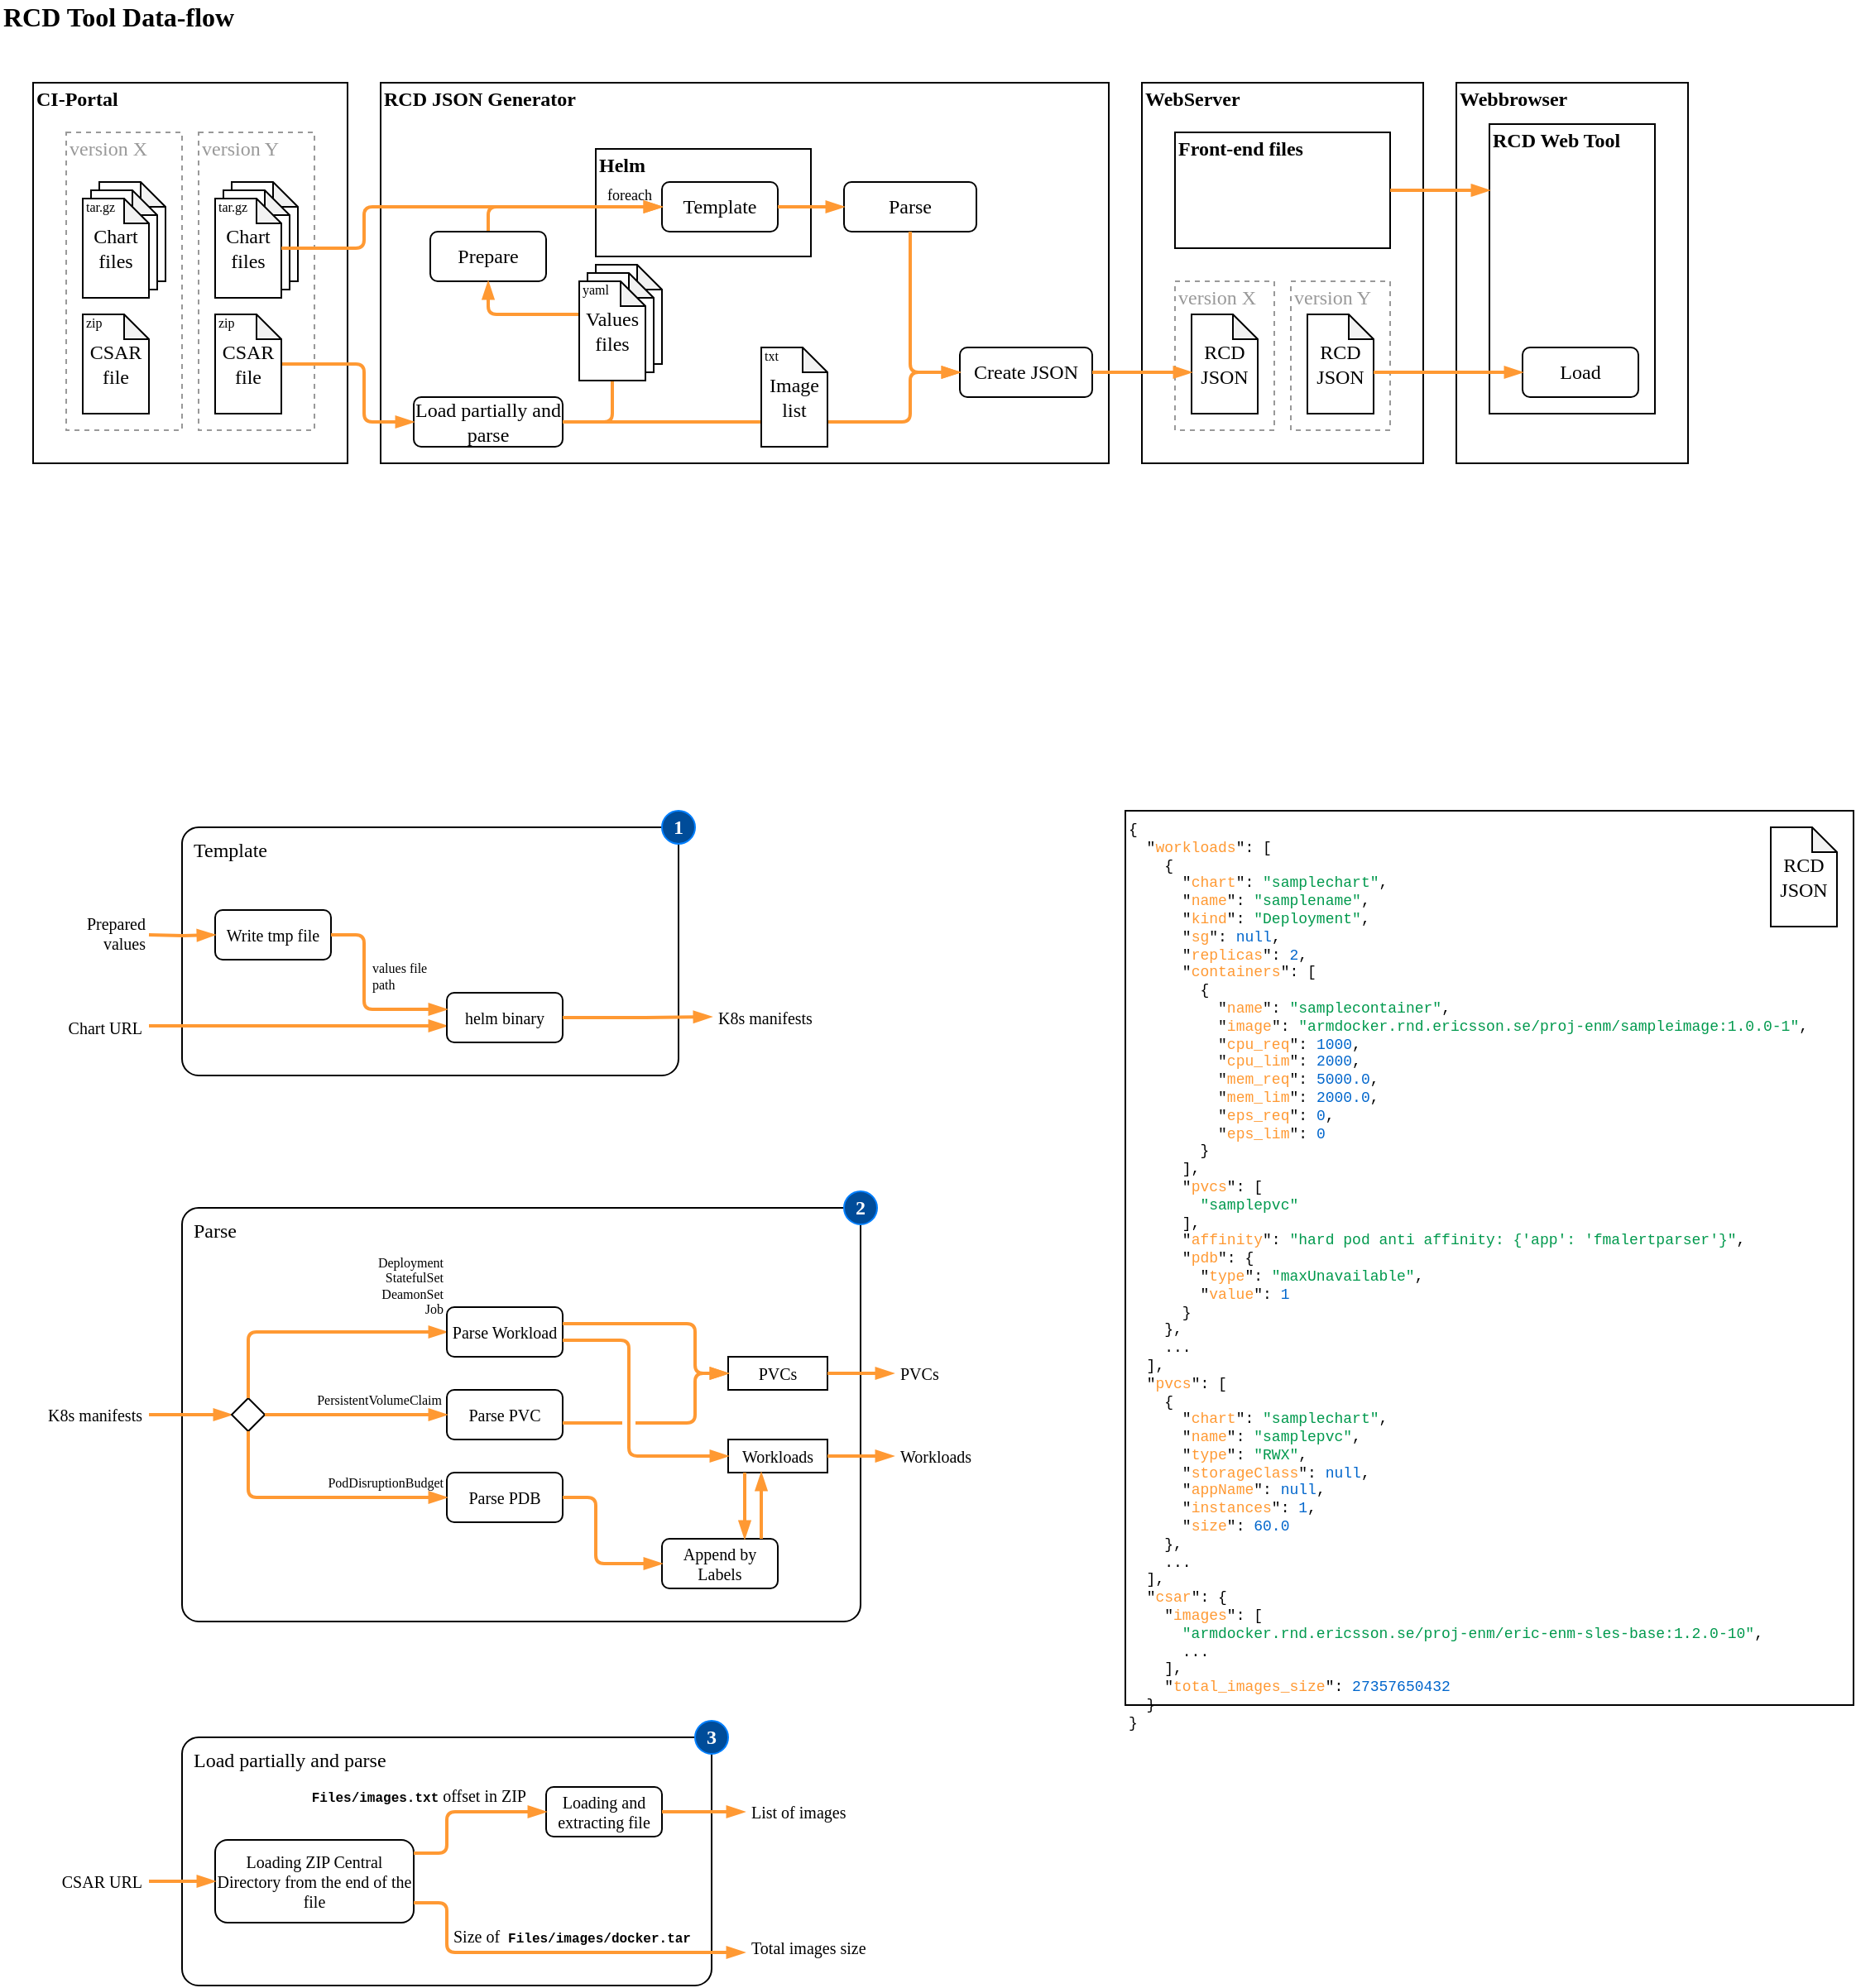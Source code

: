 <mxfile version="14.6.13" type="device"><diagram id="3mqhaIWwHMmmJfPnf0OM" name="Page-1"><mxGraphModel dx="1742" dy="632" grid="1" gridSize="10" guides="1" tooltips="1" connect="0" arrows="0" fold="1" page="0" pageScale="1" pageWidth="1100" pageHeight="850" math="0" shadow="0"><root><mxCell id="0"/><mxCell id="1" parent="0"/><mxCell id="v7Z4iOZQfUs-DVfnr4q3-2" value="RCD JSON Generator" style="rounded=0;whiteSpace=wrap;html=1;fontFamily=Ericsson Hilda;fillColor=none;align=left;verticalAlign=top;spacingLeft=2;spacing=0;spacingTop=-2;fontStyle=1" parent="1" vertex="1"><mxGeometry x="230" y="80" width="440" height="230" as="geometry"/></mxCell><mxCell id="v7Z4iOZQfUs-DVfnr4q3-1" value="CI-Portal" style="rounded=0;whiteSpace=wrap;html=1;align=left;verticalAlign=top;spacingLeft=2;fontStyle=1;fontFamily=Ericsson Hilda;fillColor=none;spacingTop=-2;spacing=0;" parent="1" vertex="1"><mxGeometry x="20" y="80" width="190" height="230" as="geometry"/></mxCell><mxCell id="v7Z4iOZQfUs-DVfnr4q3-28" value="version Y" style="rounded=0;whiteSpace=wrap;html=1;fontFamily=Ericsson Hilda;fillColor=none;align=left;verticalAlign=top;spacing=0;spacingTop=-2;spacingLeft=2;dashed=1;strokeColor=#999999;fontColor=#999999;" parent="1" vertex="1"><mxGeometry x="120" y="110" width="70" height="180" as="geometry"/></mxCell><mxCell id="v7Z4iOZQfUs-DVfnr4q3-49" value="Webbrowser" style="rounded=0;whiteSpace=wrap;html=1;fontFamily=Ericsson Hilda;fontStyle=1;align=left;verticalAlign=top;spacing=0;spacingTop=-2;spacingLeft=2;fillColor=none;" parent="1" vertex="1"><mxGeometry x="880" y="80" width="140" height="230" as="geometry"/></mxCell><mxCell id="v7Z4iOZQfUs-DVfnr4q3-42" value="WebServer" style="rounded=0;whiteSpace=wrap;html=1;fontFamily=Ericsson Hilda;fontStyle=1;align=left;verticalAlign=top;spacing=0;spacingTop=-2;spacingLeft=2;fillColor=none;" parent="1" vertex="1"><mxGeometry x="690" y="80" width="170" height="230" as="geometry"/></mxCell><mxCell id="v7Z4iOZQfUs-DVfnr4q3-43" value="version X" style="rounded=0;whiteSpace=wrap;html=1;fontFamily=Ericsson Hilda;fillColor=none;align=left;verticalAlign=top;spacing=0;spacingTop=-2;spacingLeft=2;dashed=1;strokeColor=#999999;fontColor=#999999;" parent="1" vertex="1"><mxGeometry x="710" y="200" width="60" height="90" as="geometry"/></mxCell><mxCell id="v7Z4iOZQfUs-DVfnr4q3-18" value="" style="group" parent="1" vertex="1" connectable="0"><mxGeometry x="130" y="140" width="50" height="70" as="geometry"/></mxCell><mxCell id="v7Z4iOZQfUs-DVfnr4q3-19" value="" style="shape=note;whiteSpace=wrap;html=1;backgroundOutline=1;darkOpacity=0.05;size=15;fontFamily=Ericsson Hilda;" parent="v7Z4iOZQfUs-DVfnr4q3-18" vertex="1"><mxGeometry x="10" width="40" height="60" as="geometry"/></mxCell><mxCell id="v7Z4iOZQfUs-DVfnr4q3-20" value="" style="shape=note;whiteSpace=wrap;html=1;backgroundOutline=1;darkOpacity=0.05;size=15;fontFamily=Ericsson Hilda;" parent="v7Z4iOZQfUs-DVfnr4q3-18" vertex="1"><mxGeometry x="5" y="5" width="40" height="60" as="geometry"/></mxCell><mxCell id="v7Z4iOZQfUs-DVfnr4q3-21" value="Chart&lt;br&gt;files" style="shape=note;whiteSpace=wrap;html=1;backgroundOutline=1;darkOpacity=0.05;size=15;fontFamily=Ericsson Hilda;" parent="v7Z4iOZQfUs-DVfnr4q3-18" vertex="1"><mxGeometry y="10" width="40" height="60" as="geometry"/></mxCell><mxCell id="VzhowYKmv6F637Zb0KF2-3" value="tar.gz" style="text;html=1;strokeColor=none;fillColor=none;align=left;verticalAlign=middle;whiteSpace=wrap;rounded=0;fontFamily=Ericsson Hilda;fontSize=8;spacing=2;spacingLeft=0;" parent="v7Z4iOZQfUs-DVfnr4q3-18" vertex="1"><mxGeometry y="10" width="20" height="10" as="geometry"/></mxCell><mxCell id="v7Z4iOZQfUs-DVfnr4q3-3" value="RCD Web Tool" style="rounded=0;whiteSpace=wrap;html=1;fontFamily=Ericsson Hilda;fontStyle=1;align=left;verticalAlign=top;spacing=0;spacingTop=-2;spacingLeft=2;fillColor=none;" parent="1" vertex="1"><mxGeometry x="900" y="105" width="100" height="175" as="geometry"/></mxCell><mxCell id="v7Z4iOZQfUs-DVfnr4q3-7" value="Helm" style="rounded=0;whiteSpace=wrap;html=1;fontFamily=Ericsson Hilda;align=left;verticalAlign=top;spacingLeft=2;spacing=0;spacingTop=-2;fontStyle=1;fillColor=none;" parent="1" vertex="1"><mxGeometry x="360" y="120" width="130" height="65" as="geometry"/></mxCell><mxCell id="v7Z4iOZQfUs-DVfnr4q3-12" value="Load partially and parse" style="rounded=1;whiteSpace=wrap;html=1;fontFamily=Ericsson Hilda;align=center;" parent="1" vertex="1"><mxGeometry x="250" y="270" width="90" height="30" as="geometry"/></mxCell><mxCell id="v7Z4iOZQfUs-DVfnr4q3-13" value="Template" style="rounded=1;whiteSpace=wrap;html=1;fontFamily=Ericsson Hilda;align=center;perimeterSpacing=0;" parent="1" vertex="1"><mxGeometry x="400" y="140" width="70" height="30" as="geometry"/></mxCell><mxCell id="v7Z4iOZQfUs-DVfnr4q3-14" value="RCD&lt;br&gt;JSON" style="shape=note;whiteSpace=wrap;html=1;backgroundOutline=1;darkOpacity=0.05;size=15;fontFamily=Ericsson Hilda;" parent="1" vertex="1"><mxGeometry x="720" y="220" width="40" height="60" as="geometry"/></mxCell><mxCell id="v7Z4iOZQfUs-DVfnr4q3-29" value="" style="endArrow=blockThin;html=1;fontFamily=Ericsson Hilda;fontColor=#999999;edgeStyle=orthogonalEdgeStyle;arcSize=10;strokeColor=#FF9933;strokeWidth=2;endFill=1;" parent="1" source="v7Z4iOZQfUs-DVfnr4q3-21" target="v7Z4iOZQfUs-DVfnr4q3-13" edge="1"><mxGeometry width="50" height="50" relative="1" as="geometry"><mxPoint x="190" y="180" as="sourcePoint"/><mxPoint x="520" y="190" as="targetPoint"/><Array as="points"><mxPoint x="220" y="180"/><mxPoint x="220" y="155"/></Array></mxGeometry></mxCell><mxCell id="VzhowYKmv6F637Zb0KF2-13" value="foreach" style="edgeLabel;html=1;align=center;verticalAlign=bottom;resizable=0;points=[];fontSize=9;fontFamily=Ericsson Hilda;labelBackgroundColor=none;" parent="v7Z4iOZQfUs-DVfnr4q3-29" vertex="1" connectable="0"><mxGeometry x="0.937" relative="1" as="geometry"><mxPoint x="-12" as="offset"/></mxGeometry></mxCell><mxCell id="v7Z4iOZQfUs-DVfnr4q3-30" value="" style="endArrow=blockThin;html=1;fontFamily=Ericsson Hilda;fontColor=#999999;edgeStyle=orthogonalEdgeStyle;arcSize=10;strokeColor=#FF9933;strokeWidth=2;endFill=1;startArrow=none;" parent="1" source="v7Z4iOZQfUs-DVfnr4q3-32" target="v7Z4iOZQfUs-DVfnr4q3-13" edge="1"><mxGeometry width="50" height="50" relative="1" as="geometry"><mxPoint x="200" y="190" as="sourcePoint"/><mxPoint x="310" y="205" as="targetPoint"/><Array as="points"><mxPoint x="295" y="155"/></Array></mxGeometry></mxCell><mxCell id="v7Z4iOZQfUs-DVfnr4q3-31" value="" style="endArrow=blockThin;html=1;fontFamily=Ericsson Hilda;fontColor=#999999;edgeStyle=orthogonalEdgeStyle;arcSize=10;strokeColor=#FF9933;strokeWidth=2;endFill=1;" parent="1" source="v7Z4iOZQfUs-DVfnr4q3-17" target="v7Z4iOZQfUs-DVfnr4q3-12" edge="1"><mxGeometry width="50" height="50" relative="1" as="geometry"><mxPoint x="200.7" y="263.64" as="sourcePoint"/><mxPoint x="310" y="205" as="targetPoint"/><Array as="points"><mxPoint x="220" y="250"/><mxPoint x="220" y="285"/></Array></mxGeometry></mxCell><mxCell id="v7Z4iOZQfUs-DVfnr4q3-32" value="Prepare" style="rounded=1;whiteSpace=wrap;html=1;fontFamily=Ericsson Hilda;align=center;" parent="1" vertex="1"><mxGeometry x="260" y="170" width="70" height="30" as="geometry"/></mxCell><mxCell id="v7Z4iOZQfUs-DVfnr4q3-33" value="" style="endArrow=blockThin;html=1;fontFamily=Ericsson Hilda;fontColor=#999999;edgeStyle=orthogonalEdgeStyle;arcSize=10;strokeColor=#FF9933;strokeWidth=2;endFill=1;" parent="1" source="v7Z4iOZQfUs-DVfnr4q3-12" target="v7Z4iOZQfUs-DVfnr4q3-32" edge="1"><mxGeometry width="50" height="50" relative="1" as="geometry"><mxPoint x="170" y="260.0" as="sourcePoint"/><mxPoint x="410" y="195.0" as="targetPoint"/><Array as="points"><mxPoint x="370" y="285"/><mxPoint x="370" y="220"/><mxPoint x="295" y="220"/></Array></mxGeometry></mxCell><mxCell id="v7Z4iOZQfUs-DVfnr4q3-35" value="Parse" style="rounded=1;whiteSpace=wrap;html=1;fontFamily=Ericsson Hilda;align=center;" parent="1" vertex="1"><mxGeometry x="510" y="140" width="80" height="30" as="geometry"/></mxCell><mxCell id="v7Z4iOZQfUs-DVfnr4q3-36" value="" style="endArrow=blockThin;html=1;fontFamily=Ericsson Hilda;fontColor=#999999;edgeStyle=orthogonalEdgeStyle;arcSize=10;strokeColor=#FF9933;strokeWidth=2;endFill=1;" parent="1" source="v7Z4iOZQfUs-DVfnr4q3-13" target="v7Z4iOZQfUs-DVfnr4q3-35" edge="1"><mxGeometry width="50" height="50" relative="1" as="geometry"><mxPoint x="180" y="350" as="sourcePoint"/><mxPoint x="280" y="350" as="targetPoint"/></mxGeometry></mxCell><mxCell id="v7Z4iOZQfUs-DVfnr4q3-37" value="Create JSON" style="rounded=1;whiteSpace=wrap;html=1;fontFamily=Ericsson Hilda;align=center;" parent="1" vertex="1"><mxGeometry x="580" y="240" width="80" height="30" as="geometry"/></mxCell><mxCell id="v7Z4iOZQfUs-DVfnr4q3-38" value="" style="endArrow=blockThin;html=1;fontFamily=Ericsson Hilda;fontColor=#999999;edgeStyle=orthogonalEdgeStyle;arcSize=10;strokeColor=#FF9933;strokeWidth=2;endFill=1;" parent="1" source="v7Z4iOZQfUs-DVfnr4q3-35" target="v7Z4iOZQfUs-DVfnr4q3-37" edge="1"><mxGeometry width="50" height="50" relative="1" as="geometry"><mxPoint x="490" y="225" as="sourcePoint"/><mxPoint x="530" y="225" as="targetPoint"/><Array as="points"><mxPoint x="550" y="255"/></Array></mxGeometry></mxCell><mxCell id="v7Z4iOZQfUs-DVfnr4q3-39" value="" style="endArrow=blockThin;html=1;fontFamily=Ericsson Hilda;fontColor=#999999;edgeStyle=orthogonalEdgeStyle;arcSize=10;strokeColor=#FF9933;strokeWidth=2;endFill=1;startArrow=none;" parent="1" source="v7Z4iOZQfUs-DVfnr4q3-12" target="v7Z4iOZQfUs-DVfnr4q3-37" edge="1"><mxGeometry width="50" height="50" relative="1" as="geometry"><mxPoint x="560" y="340" as="sourcePoint"/><mxPoint x="675" y="250" as="targetPoint"/><Array as="points"><mxPoint x="550" y="285"/><mxPoint x="550" y="255"/></Array></mxGeometry></mxCell><mxCell id="v7Z4iOZQfUs-DVfnr4q3-40" value="" style="endArrow=blockThin;html=1;fontFamily=Ericsson Hilda;fontColor=#999999;edgeStyle=orthogonalEdgeStyle;arcSize=10;strokeColor=#FF9933;strokeWidth=2;endFill=1;" parent="1" source="v7Z4iOZQfUs-DVfnr4q3-37" target="v7Z4iOZQfUs-DVfnr4q3-14" edge="1"><mxGeometry width="50" height="50" relative="1" as="geometry"><mxPoint x="590" y="225" as="sourcePoint"/><mxPoint x="630" y="265" as="targetPoint"/><Array as="points"><mxPoint x="720" y="255"/><mxPoint x="720" y="255"/></Array></mxGeometry></mxCell><mxCell id="v7Z4iOZQfUs-DVfnr4q3-41" value="Load" style="rounded=1;whiteSpace=wrap;html=1;fontFamily=Ericsson Hilda;align=center;" parent="1" vertex="1"><mxGeometry x="920" y="240" width="70" height="30" as="geometry"/></mxCell><mxCell id="v7Z4iOZQfUs-DVfnr4q3-44" value="version Y" style="rounded=0;whiteSpace=wrap;html=1;fontFamily=Ericsson Hilda;fillColor=none;align=left;verticalAlign=top;spacing=0;spacingTop=-2;spacingLeft=2;dashed=1;strokeColor=#999999;fontColor=#999999;" parent="1" vertex="1"><mxGeometry x="780" y="200" width="60" height="90" as="geometry"/></mxCell><mxCell id="v7Z4iOZQfUs-DVfnr4q3-45" value="RCD&lt;br&gt;JSON" style="shape=note;whiteSpace=wrap;html=1;backgroundOutline=1;darkOpacity=0.05;size=15;fontFamily=Ericsson Hilda;" parent="1" vertex="1"><mxGeometry x="790" y="220" width="40" height="60" as="geometry"/></mxCell><mxCell id="v7Z4iOZQfUs-DVfnr4q3-47" value="Front-end files" style="rounded=0;whiteSpace=wrap;html=1;fontFamily=Ericsson Hilda;fontStyle=1;align=left;verticalAlign=top;spacing=0;spacingTop=-2;spacingLeft=2;fillColor=none;" parent="1" vertex="1"><mxGeometry x="710" y="110" width="130" height="70" as="geometry"/></mxCell><mxCell id="v7Z4iOZQfUs-DVfnr4q3-48" value="" style="shape=image;verticalLabelPosition=bottom;labelBackgroundColor=#ffffff;verticalAlign=top;aspect=fixed;imageAspect=0;image=https://www.pikpng.com/pngl/b/597-5977109_html5-css3-javascript-logos-html-css-icon-png.png;" parent="1" vertex="1"><mxGeometry x="726.86" y="133" width="96.29" height="35" as="geometry"/></mxCell><mxCell id="v7Z4iOZQfUs-DVfnr4q3-51" value="" style="endArrow=blockThin;html=1;fontFamily=Ericsson Hilda;fontColor=#999999;edgeStyle=orthogonalEdgeStyle;arcSize=10;strokeColor=#FF9933;strokeWidth=2;endFill=1;" parent="1" source="v7Z4iOZQfUs-DVfnr4q3-47" target="v7Z4iOZQfUs-DVfnr4q3-3" edge="1"><mxGeometry width="50" height="50" relative="1" as="geometry"><mxPoint x="700" y="264.966" as="sourcePoint"/><mxPoint x="900" y="145" as="targetPoint"/><Array as="points"><mxPoint x="960" y="145"/><mxPoint x="960" y="145"/></Array></mxGeometry></mxCell><mxCell id="v7Z4iOZQfUs-DVfnr4q3-53" value="" style="endArrow=blockThin;html=1;fontFamily=Ericsson Hilda;fontColor=#999999;edgeStyle=orthogonalEdgeStyle;arcSize=10;strokeColor=#FF9933;strokeWidth=2;endFill=1;" parent="1" source="v7Z4iOZQfUs-DVfnr4q3-45" target="v7Z4iOZQfUs-DVfnr4q3-41" edge="1"><mxGeometry width="50" height="50" relative="1" as="geometry"><mxPoint x="1060" y="155" as="sourcePoint"/><mxPoint x="1130" y="250" as="targetPoint"/><Array as="points"><mxPoint x="880" y="255"/><mxPoint x="880" y="255"/></Array></mxGeometry></mxCell><mxCell id="v7Z4iOZQfUs-DVfnr4q3-58" value="RCD Tool Data-flow" style="text;html=1;strokeColor=none;fillColor=none;align=left;verticalAlign=middle;whiteSpace=wrap;rounded=0;dashed=1;fontFamily=Ericsson Hilda;fontStyle=1;fontSize=16;" parent="1" vertex="1"><mxGeometry y="30" width="150" height="20" as="geometry"/></mxCell><mxCell id="VzhowYKmv6F637Zb0KF2-12" value="Template" style="rounded=1;whiteSpace=wrap;html=1;fontFamily=Ericsson Hilda;fillColor=none;align=left;verticalAlign=top;absoluteArcSize=1;spacingLeft=5;" parent="1" vertex="1"><mxGeometry x="110" y="530" width="300" height="150" as="geometry"/></mxCell><mxCell id="VzhowYKmv6F637Zb0KF2-11" value="1" style="ellipse;whiteSpace=wrap;html=1;aspect=fixed;fontFamily=Ericsson Hilda;fontSize=12;align=center;fontStyle=1;fontColor=#FFFFFF;fillColor=#004C99;strokeColor=#007FFF;" parent="1" vertex="1"><mxGeometry x="400" y="520" width="20" height="20" as="geometry"/></mxCell><mxCell id="VzhowYKmv6F637Zb0KF2-15" value="Write tmp file" style="rounded=1;whiteSpace=wrap;html=1;fontFamily=Ericsson Hilda;align=center;perimeterSpacing=0;fontSize=10;" parent="1" vertex="1"><mxGeometry x="130" y="580" width="70" height="30" as="geometry"/></mxCell><mxCell id="VzhowYKmv6F637Zb0KF2-16" value="" style="endArrow=blockThin;html=1;fontFamily=Ericsson Hilda;fontColor=#999999;edgeStyle=orthogonalEdgeStyle;arcSize=10;strokeColor=#FF9933;strokeWidth=2;endFill=1;" parent="1" target="VzhowYKmv6F637Zb0KF2-15" edge="1"><mxGeometry width="50" height="50" relative="1" as="geometry"><mxPoint x="90" y="595" as="sourcePoint"/><mxPoint x="135.0" y="594.66" as="targetPoint"/><Array as="points"/></mxGeometry></mxCell><mxCell id="VzhowYKmv6F637Zb0KF2-17" value="" style="endArrow=blockThin;html=1;fontFamily=Ericsson Hilda;fontColor=#999999;edgeStyle=orthogonalEdgeStyle;arcSize=10;strokeColor=#FF9933;strokeWidth=2;endFill=1;" parent="1" target="VzhowYKmv6F637Zb0KF2-19" edge="1"><mxGeometry width="50" height="50" relative="1" as="geometry"><mxPoint x="90" y="650" as="sourcePoint"/><mxPoint x="180" y="690.0" as="targetPoint"/><Array as="points"><mxPoint x="180" y="650"/><mxPoint x="180" y="650"/></Array></mxGeometry></mxCell><mxCell id="VzhowYKmv6F637Zb0KF2-19" value="helm binary" style="rounded=1;whiteSpace=wrap;html=1;fontFamily=Ericsson Hilda;align=center;perimeterSpacing=0;fontSize=10;" parent="1" vertex="1"><mxGeometry x="270" y="630" width="70" height="30" as="geometry"/></mxCell><mxCell id="VzhowYKmv6F637Zb0KF2-20" value="" style="endArrow=blockThin;html=1;fontFamily=Ericsson Hilda;fontColor=#999999;edgeStyle=orthogonalEdgeStyle;arcSize=10;strokeColor=#FF9933;strokeWidth=2;endFill=1;" parent="1" source="VzhowYKmv6F637Zb0KF2-15" target="VzhowYKmv6F637Zb0KF2-19" edge="1"><mxGeometry width="50" height="50" relative="1" as="geometry"><mxPoint x="80" y="605" as="sourcePoint"/><mxPoint x="140" y="605" as="targetPoint"/><Array as="points"><mxPoint x="220" y="595"/><mxPoint x="220" y="640"/></Array></mxGeometry></mxCell><mxCell id="VzhowYKmv6F637Zb0KF2-22" value="values file&lt;br&gt;path" style="edgeLabel;html=1;align=left;verticalAlign=middle;resizable=0;points=[];fontSize=8;fontFamily=Ericsson Hilda;fontColor=#000000;labelBackgroundColor=none;spacingBottom=0;spacing=4;labelPosition=right;verticalLabelPosition=middle;" parent="VzhowYKmv6F637Zb0KF2-20" vertex="1" connectable="0"><mxGeometry x="0.868" y="-1" relative="1" as="geometry"><mxPoint x="-42" y="-21" as="offset"/></mxGeometry></mxCell><mxCell id="VzhowYKmv6F637Zb0KF2-24" value="" style="endArrow=blockThin;html=1;fontFamily=Ericsson Hilda;fontColor=#999999;edgeStyle=orthogonalEdgeStyle;arcSize=10;strokeColor=#FF9933;strokeWidth=2;endFill=1;" parent="1" source="VzhowYKmv6F637Zb0KF2-19" target="VzhowYKmv6F637Zb0KF2-59" edge="1"><mxGeometry width="50" height="50" relative="1" as="geometry"><mxPoint x="320" y="710" as="sourcePoint"/><mxPoint x="430" y="645" as="targetPoint"/><Array as="points"/></mxGeometry></mxCell><mxCell id="VzhowYKmv6F637Zb0KF2-27" value="Parse" style="rounded=1;whiteSpace=wrap;html=1;fontFamily=Ericsson Hilda;fillColor=none;align=left;absoluteArcSize=1;spacingLeft=5;verticalAlign=top;" parent="1" vertex="1"><mxGeometry x="110" y="760" width="410" height="250" as="geometry"/></mxCell><mxCell id="VzhowYKmv6F637Zb0KF2-28" value="2" style="ellipse;whiteSpace=wrap;html=1;aspect=fixed;fontFamily=Ericsson Hilda;fontSize=12;align=center;fontStyle=1;fontColor=#FFFFFF;fillColor=#004C99;strokeColor=#007FFF;" parent="1" vertex="1"><mxGeometry x="510" y="750" width="20" height="20" as="geometry"/></mxCell><mxCell id="VzhowYKmv6F637Zb0KF2-29" value="" style="endArrow=blockThin;html=1;fontFamily=Ericsson Hilda;fontColor=#999999;edgeStyle=orthogonalEdgeStyle;arcSize=10;strokeColor=#FF9933;strokeWidth=2;endFill=1;" parent="1" source="VzhowYKmv6F637Zb0KF2-60" target="VzhowYKmv6F637Zb0KF2-31" edge="1"><mxGeometry width="50" height="50" relative="1" as="geometry"><mxPoint x="50" y="885" as="sourcePoint"/><mxPoint x="150" y="889" as="targetPoint"/><Array as="points"/></mxGeometry></mxCell><mxCell id="VzhowYKmv6F637Zb0KF2-31" value="" style="rhombus;whiteSpace=wrap;html=1;labelBackgroundColor=none;fontFamily=Ericsson Hilda;fontSize=8;fontColor=#000000;align=left;" parent="1" vertex="1"><mxGeometry x="140" y="875" width="20" height="20" as="geometry"/></mxCell><mxCell id="VzhowYKmv6F637Zb0KF2-32" value="" style="endArrow=blockThin;html=1;fontFamily=Ericsson Hilda;fontColor=#999999;edgeStyle=orthogonalEdgeStyle;arcSize=10;strokeColor=#FF9933;strokeWidth=2;endFill=1;" parent="1" source="VzhowYKmv6F637Zb0KF2-31" target="VzhowYKmv6F637Zb0KF2-34" edge="1"><mxGeometry width="50" height="50" relative="1" as="geometry"><mxPoint x="170" y="870" as="sourcePoint"/><mxPoint x="170" y="800" as="targetPoint"/><Array as="points"><mxPoint x="150" y="835"/></Array></mxGeometry></mxCell><mxCell id="VzhowYKmv6F637Zb0KF2-39" value="Deployment&lt;br style=&quot;font-size: 8px;&quot;&gt;StatefulSet&lt;br style=&quot;font-size: 8px;&quot;&gt;DeamonSet&lt;br style=&quot;font-size: 8px;&quot;&gt;Job" style="edgeLabel;html=1;align=right;verticalAlign=bottom;resizable=0;points=[];fontSize=8;fontFamily=Ericsson Hilda;fontColor=#000000;labelBackgroundColor=none;labelPosition=left;verticalLabelPosition=top;spacing=4;" parent="VzhowYKmv6F637Zb0KF2-32" vertex="1" connectable="0"><mxGeometry x="-0.755" y="1" relative="1" as="geometry"><mxPoint x="121" y="-25" as="offset"/></mxGeometry></mxCell><mxCell id="VzhowYKmv6F637Zb0KF2-34" value="Parse Workload" style="rounded=1;whiteSpace=wrap;html=1;fontFamily=Ericsson Hilda;align=center;fontSize=10;" parent="1" vertex="1"><mxGeometry x="270" y="820" width="70" height="30" as="geometry"/></mxCell><mxCell id="VzhowYKmv6F637Zb0KF2-35" value="Parse PVC" style="rounded=1;whiteSpace=wrap;html=1;fontFamily=Ericsson Hilda;align=center;fontSize=10;" parent="1" vertex="1"><mxGeometry x="270" y="870" width="70" height="30" as="geometry"/></mxCell><mxCell id="VzhowYKmv6F637Zb0KF2-36" value="Parse PDB" style="rounded=1;whiteSpace=wrap;html=1;fontFamily=Ericsson Hilda;align=center;fontSize=10;" parent="1" vertex="1"><mxGeometry x="270" y="920" width="70" height="30" as="geometry"/></mxCell><mxCell id="VzhowYKmv6F637Zb0KF2-37" value="" style="endArrow=blockThin;html=1;fontFamily=Ericsson Hilda;fontColor=#999999;edgeStyle=orthogonalEdgeStyle;arcSize=10;strokeColor=#FF9933;strokeWidth=2;endFill=1;" parent="1" source="VzhowYKmv6F637Zb0KF2-31" target="VzhowYKmv6F637Zb0KF2-35" edge="1"><mxGeometry width="50" height="50" relative="1" as="geometry"><mxPoint x="160" y="890" as="sourcePoint"/><mxPoint x="200" y="845" as="targetPoint"/><Array as="points"><mxPoint x="220" y="885"/><mxPoint x="220" y="885"/></Array></mxGeometry></mxCell><mxCell id="VzhowYKmv6F637Zb0KF2-40" value="PersistentVolumeClaim" style="edgeLabel;html=1;align=right;verticalAlign=bottom;resizable=0;points=[];fontSize=8;fontFamily=Ericsson Hilda;fontColor=#000000;labelBackgroundColor=none;spacing=4;labelPosition=left;verticalLabelPosition=top;" parent="VzhowYKmv6F637Zb0KF2-37" vertex="1" connectable="0"><mxGeometry x="0.611" relative="1" as="geometry"><mxPoint x="21" as="offset"/></mxGeometry></mxCell><mxCell id="VzhowYKmv6F637Zb0KF2-38" value="" style="endArrow=blockThin;html=1;fontFamily=Ericsson Hilda;fontColor=#999999;edgeStyle=orthogonalEdgeStyle;arcSize=10;strokeColor=#FF9933;strokeWidth=2;endFill=1;" parent="1" source="VzhowYKmv6F637Zb0KF2-31" target="VzhowYKmv6F637Zb0KF2-36" edge="1"><mxGeometry width="50" height="50" relative="1" as="geometry"><mxPoint x="170" y="900" as="sourcePoint"/><mxPoint x="200" y="900" as="targetPoint"/><Array as="points"><mxPoint x="150" y="935"/></Array></mxGeometry></mxCell><mxCell id="VzhowYKmv6F637Zb0KF2-41" value="PodDisruptionBudget" style="edgeLabel;html=1;align=right;verticalAlign=bottom;resizable=0;points=[];fontSize=8;fontFamily=Ericsson Hilda;fontColor=#000000;labelBackgroundColor=none;spacing=4;labelPosition=left;verticalLabelPosition=top;" parent="VzhowYKmv6F637Zb0KF2-38" vertex="1" connectable="0"><mxGeometry x="0.855" y="1" relative="1" as="geometry"><mxPoint x="12" y="1" as="offset"/></mxGeometry></mxCell><mxCell id="VzhowYKmv6F637Zb0KF2-42" value="Workloads" style="rounded=0;whiteSpace=wrap;html=1;labelBackgroundColor=none;fontFamily=Ericsson Hilda;fontSize=10;fontColor=#000000;strokeColor=#000000;align=center;" parent="1" vertex="1"><mxGeometry x="440" y="900" width="60" height="20" as="geometry"/></mxCell><mxCell id="VzhowYKmv6F637Zb0KF2-43" value="PVCs" style="rounded=0;whiteSpace=wrap;html=1;labelBackgroundColor=none;fontFamily=Ericsson Hilda;fontSize=10;fontColor=#000000;strokeColor=#000000;align=center;" parent="1" vertex="1"><mxGeometry x="440" y="850" width="60" height="20" as="geometry"/></mxCell><mxCell id="VzhowYKmv6F637Zb0KF2-44" value="" style="endArrow=blockThin;html=1;fontFamily=Ericsson Hilda;fontColor=#999999;edgeStyle=orthogonalEdgeStyle;arcSize=10;strokeColor=#FF9933;strokeWidth=2;endFill=1;" parent="1" source="VzhowYKmv6F637Zb0KF2-34" target="VzhowYKmv6F637Zb0KF2-42" edge="1"><mxGeometry width="50" height="50" relative="1" as="geometry"><mxPoint x="160" y="890" as="sourcePoint"/><mxPoint x="280" y="845" as="targetPoint"/><Array as="points"><mxPoint x="380" y="840"/></Array></mxGeometry></mxCell><mxCell id="VzhowYKmv6F637Zb0KF2-46" value="" style="endArrow=blockThin;html=1;fontFamily=Ericsson Hilda;fontColor=#999999;edgeStyle=orthogonalEdgeStyle;arcSize=10;strokeColor=#FF9933;strokeWidth=2;endFill=1;" parent="1" source="VzhowYKmv6F637Zb0KF2-34" target="VzhowYKmv6F637Zb0KF2-43" edge="1"><mxGeometry width="50" height="50" relative="1" as="geometry"><mxPoint x="350" y="845" as="sourcePoint"/><mxPoint x="395" y="1010" as="targetPoint"/><Array as="points"><mxPoint x="420" y="830"/><mxPoint x="420" y="860"/></Array></mxGeometry></mxCell><mxCell id="VzhowYKmv6F637Zb0KF2-47" value="" style="endArrow=blockThin;html=1;fontFamily=Ericsson Hilda;fontColor=#999999;edgeStyle=orthogonalEdgeStyle;arcSize=10;strokeColor=#FF9933;strokeWidth=2;endFill=1;jumpStyle=gap;" parent="1" source="VzhowYKmv6F637Zb0KF2-35" target="VzhowYKmv6F637Zb0KF2-43" edge="1"><mxGeometry width="50" height="50" relative="1" as="geometry"><mxPoint x="350" y="850" as="sourcePoint"/><mxPoint x="390" y="1010" as="targetPoint"/><Array as="points"><mxPoint x="420" y="890"/><mxPoint x="420" y="860"/></Array></mxGeometry></mxCell><mxCell id="VzhowYKmv6F637Zb0KF2-49" value="Append by Labels" style="rounded=1;whiteSpace=wrap;html=1;fontFamily=Ericsson Hilda;align=center;fontSize=10;" parent="1" vertex="1"><mxGeometry x="400" y="960" width="70" height="30" as="geometry"/></mxCell><mxCell id="VzhowYKmv6F637Zb0KF2-50" value="" style="endArrow=blockThin;html=1;fontFamily=Ericsson Hilda;fontColor=#999999;edgeStyle=orthogonalEdgeStyle;arcSize=10;strokeColor=#FF9933;strokeWidth=2;endFill=1;" parent="1" source="VzhowYKmv6F637Zb0KF2-36" target="VzhowYKmv6F637Zb0KF2-49" edge="1"><mxGeometry width="50" height="50" relative="1" as="geometry"><mxPoint x="350" y="850" as="sourcePoint"/><mxPoint x="390" y="980" as="targetPoint"/><Array as="points"><mxPoint x="360" y="935"/><mxPoint x="360" y="975"/></Array></mxGeometry></mxCell><mxCell id="VzhowYKmv6F637Zb0KF2-51" value="" style="endArrow=blockThin;html=1;fontFamily=Ericsson Hilda;fontColor=#999999;edgeStyle=orthogonalEdgeStyle;arcSize=10;strokeColor=#FF9933;strokeWidth=2;endFill=1;" parent="1" source="VzhowYKmv6F637Zb0KF2-42" target="VzhowYKmv6F637Zb0KF2-49" edge="1"><mxGeometry width="50" height="50" relative="1" as="geometry"><mxPoint x="315" y="970" as="sourcePoint"/><mxPoint x="315" y="1030" as="targetPoint"/><Array as="points"><mxPoint x="450" y="950"/><mxPoint x="450" y="950"/></Array></mxGeometry></mxCell><mxCell id="VzhowYKmv6F637Zb0KF2-52" value="" style="endArrow=blockThin;html=1;fontFamily=Ericsson Hilda;fontColor=#999999;edgeStyle=orthogonalEdgeStyle;arcSize=10;strokeColor=#FF9933;strokeWidth=2;endFill=1;" parent="1" source="VzhowYKmv6F637Zb0KF2-49" target="VzhowYKmv6F637Zb0KF2-42" edge="1"><mxGeometry width="50" height="50" relative="1" as="geometry"><mxPoint x="360" y="990" as="sourcePoint"/><mxPoint x="340" y="1030" as="targetPoint"/><Array as="points"><mxPoint x="460" y="950"/><mxPoint x="460" y="950"/></Array></mxGeometry></mxCell><mxCell id="VzhowYKmv6F637Zb0KF2-53" value="" style="endArrow=blockThin;html=1;fontFamily=Ericsson Hilda;fontColor=#999999;edgeStyle=orthogonalEdgeStyle;arcSize=10;strokeColor=#FF9933;strokeWidth=2;endFill=1;" parent="1" source="VzhowYKmv6F637Zb0KF2-42" target="VzhowYKmv6F637Zb0KF2-62" edge="1"><mxGeometry width="50" height="50" relative="1" as="geometry"><mxPoint x="470" y="970" as="sourcePoint"/><mxPoint x="540" y="910" as="targetPoint"/><Array as="points"/></mxGeometry></mxCell><mxCell id="VzhowYKmv6F637Zb0KF2-54" value="" style="endArrow=blockThin;html=1;fontFamily=Ericsson Hilda;fontColor=#999999;edgeStyle=orthogonalEdgeStyle;arcSize=10;strokeColor=#FF9933;strokeWidth=2;endFill=1;" parent="1" source="VzhowYKmv6F637Zb0KF2-43" target="VzhowYKmv6F637Zb0KF2-61" edge="1"><mxGeometry width="50" height="50" relative="1" as="geometry"><mxPoint x="510" y="920" as="sourcePoint"/><mxPoint x="540" y="860" as="targetPoint"/><Array as="points"/></mxGeometry></mxCell><mxCell id="VzhowYKmv6F637Zb0KF2-56" value="Load partially and parse" style="rounded=1;whiteSpace=wrap;html=1;fontFamily=Ericsson Hilda;fillColor=none;align=left;absoluteArcSize=1;verticalAlign=top;spacingLeft=5;" parent="1" vertex="1"><mxGeometry x="110" y="1080" width="320" height="150" as="geometry"/></mxCell><mxCell id="VzhowYKmv6F637Zb0KF2-57" value="Prepared values" style="text;html=1;strokeColor=none;fillColor=none;align=right;verticalAlign=middle;whiteSpace=wrap;rounded=0;labelBackgroundColor=none;fontFamily=Ericsson Hilda;fontSize=10;fontColor=#000000;spacing=2;" parent="1" vertex="1"><mxGeometry x="30" y="581" width="60" height="25" as="geometry"/></mxCell><mxCell id="VzhowYKmv6F637Zb0KF2-58" value="Chart URL" style="text;html=1;strokeColor=none;fillColor=none;align=right;verticalAlign=middle;whiteSpace=wrap;rounded=0;labelBackgroundColor=none;fontFamily=Ericsson Hilda;fontSize=10;fontColor=#000000;spacing=4;" parent="1" vertex="1"><mxGeometry x="30" y="638" width="60" height="25" as="geometry"/></mxCell><mxCell id="VzhowYKmv6F637Zb0KF2-59" value="K8s manifests" style="text;html=1;strokeColor=none;fillColor=none;align=left;verticalAlign=middle;whiteSpace=wrap;rounded=0;labelBackgroundColor=none;fontFamily=Ericsson Hilda;fontSize=10;fontColor=#000000;spacing=4;" parent="1" vertex="1"><mxGeometry x="430" y="632" width="70" height="25" as="geometry"/></mxCell><mxCell id="VzhowYKmv6F637Zb0KF2-60" value="K8s manifests" style="text;html=1;strokeColor=none;fillColor=none;align=right;verticalAlign=middle;whiteSpace=wrap;rounded=0;labelBackgroundColor=none;fontFamily=Ericsson Hilda;fontSize=10;fontColor=#000000;spacing=4;" parent="1" vertex="1"><mxGeometry x="20" y="872.5" width="70" height="25" as="geometry"/></mxCell><mxCell id="VzhowYKmv6F637Zb0KF2-61" value="PVCs" style="text;html=1;strokeColor=none;fillColor=none;align=left;verticalAlign=middle;whiteSpace=wrap;rounded=0;labelBackgroundColor=none;fontFamily=Ericsson Hilda;fontSize=10;fontColor=#000000;spacing=4;" parent="1" vertex="1"><mxGeometry x="540" y="847.5" width="70" height="25" as="geometry"/></mxCell><mxCell id="VzhowYKmv6F637Zb0KF2-62" value="Workloads" style="text;html=1;strokeColor=none;fillColor=none;align=left;verticalAlign=middle;whiteSpace=wrap;rounded=0;labelBackgroundColor=none;fontFamily=Ericsson Hilda;fontSize=10;fontColor=#000000;spacing=4;" parent="1" vertex="1"><mxGeometry x="540" y="897.5" width="70" height="25" as="geometry"/></mxCell><mxCell id="VzhowYKmv6F637Zb0KF2-63" value="CSAR URL" style="text;html=1;strokeColor=none;fillColor=none;align=right;verticalAlign=middle;whiteSpace=wrap;rounded=0;labelBackgroundColor=none;fontFamily=Ericsson Hilda;fontSize=10;fontColor=#000000;spacing=4;" parent="1" vertex="1"><mxGeometry x="20" y="1154.5" width="70" height="25" as="geometry"/></mxCell><mxCell id="VzhowYKmv6F637Zb0KF2-64" value="Loading ZIP Central Directory from the end of the file" style="rounded=1;whiteSpace=wrap;html=1;fontFamily=Ericsson Hilda;fillColor=none;align=center;perimeterSpacing=0;fontSize=10;" parent="1" vertex="1"><mxGeometry x="130" y="1142" width="120" height="50" as="geometry"/></mxCell><mxCell id="VzhowYKmv6F637Zb0KF2-65" value="Loading and extracting file" style="rounded=1;whiteSpace=wrap;html=1;fontFamily=Ericsson Hilda;fillColor=none;align=center;fontSize=10;" parent="1" vertex="1"><mxGeometry x="330" y="1110" width="70" height="30" as="geometry"/></mxCell><mxCell id="VzhowYKmv6F637Zb0KF2-66" value="" style="endArrow=blockThin;html=1;fontFamily=Ericsson Hilda;fontColor=#999999;edgeStyle=orthogonalEdgeStyle;arcSize=10;strokeColor=#FF9933;strokeWidth=2;endFill=1;" parent="1" source="VzhowYKmv6F637Zb0KF2-64" target="VzhowYKmv6F637Zb0KF2-65" edge="1"><mxGeometry width="50" height="50" relative="1" as="geometry"><mxPoint x="-130" y="1430" as="sourcePoint"/><mxPoint x="-90" y="1430" as="targetPoint"/><Array as="points"><mxPoint x="270" y="1150"/><mxPoint x="270" y="1125"/></Array></mxGeometry></mxCell><mxCell id="VzhowYKmv6F637Zb0KF2-70" value="&lt;font face=&quot;Courier New&quot; style=&quot;font-size: 8px&quot;&gt;&lt;b&gt;Files/images.txt&lt;/b&gt;&lt;/font&gt; offset in ZIP" style="edgeLabel;html=1;align=right;verticalAlign=bottom;resizable=0;points=[];fontSize=10;fontFamily=Ericsson Hilda;fontColor=#000000;labelPosition=left;verticalLabelPosition=top;labelBackgroundColor=none;spacing=4;" parent="VzhowYKmv6F637Zb0KF2-66" vertex="1" connectable="0"><mxGeometry x="-0.792" relative="1" as="geometry"><mxPoint x="59" y="-25" as="offset"/></mxGeometry></mxCell><mxCell id="VzhowYKmv6F637Zb0KF2-67" value="" style="endArrow=blockThin;html=1;fontFamily=Ericsson Hilda;fontColor=#999999;edgeStyle=orthogonalEdgeStyle;arcSize=10;strokeColor=#FF9933;strokeWidth=2;endFill=1;" parent="1" source="VzhowYKmv6F637Zb0KF2-63" target="VzhowYKmv6F637Zb0KF2-64" edge="1"><mxGeometry width="50" height="50" relative="1" as="geometry"><mxPoint x="270" y="1248.486" as="sourcePoint"/><mxPoint x="410" y="1217" as="targetPoint"/><Array as="points"><mxPoint x="90" y="1167"/></Array></mxGeometry></mxCell><mxCell id="VzhowYKmv6F637Zb0KF2-69" value="" style="endArrow=blockThin;html=1;fontFamily=Ericsson Hilda;fontColor=#999999;edgeStyle=orthogonalEdgeStyle;arcSize=10;strokeColor=#FF9933;strokeWidth=2;endFill=1;" parent="1" source="VzhowYKmv6F637Zb0KF2-64" target="VzhowYKmv6F637Zb0KF2-73" edge="1"><mxGeometry width="50" height="50" relative="1" as="geometry"><mxPoint x="270" y="1226.486" as="sourcePoint"/><mxPoint x="650" y="1160" as="targetPoint"/><Array as="points"><mxPoint x="270" y="1180"/><mxPoint x="270" y="1210"/></Array></mxGeometry></mxCell><mxCell id="VzhowYKmv6F637Zb0KF2-71" value="Size of&amp;nbsp;&amp;nbsp;&lt;font face=&quot;Courier New&quot; style=&quot;font-size: 8px&quot;&gt;&lt;b&gt;Files/images/docker.tar&lt;/b&gt;&lt;/font&gt;" style="edgeLabel;html=1;align=left;verticalAlign=bottom;resizable=0;points=[];fontSize=10;fontFamily=Ericsson Hilda;fontColor=#000000;labelPosition=right;verticalLabelPosition=top;labelBackgroundColor=none;spacing=4;" parent="VzhowYKmv6F637Zb0KF2-69" vertex="1" connectable="0"><mxGeometry x="-0.775" y="-1" relative="1" as="geometry"><mxPoint x="1" y="24" as="offset"/></mxGeometry></mxCell><mxCell id="VzhowYKmv6F637Zb0KF2-72" value="List of images" style="text;html=1;strokeColor=none;fillColor=none;align=left;verticalAlign=middle;whiteSpace=wrap;rounded=0;labelBackgroundColor=none;fontFamily=Ericsson Hilda;fontSize=10;fontColor=#000000;spacing=4;" parent="1" vertex="1"><mxGeometry x="450" y="1110" width="70" height="30" as="geometry"/></mxCell><mxCell id="VzhowYKmv6F637Zb0KF2-73" value="Total images size" style="text;html=1;strokeColor=none;fillColor=none;align=left;verticalAlign=middle;whiteSpace=wrap;rounded=0;labelBackgroundColor=none;fontFamily=Ericsson Hilda;fontSize=10;fontColor=#000000;spacing=4;" parent="1" vertex="1"><mxGeometry x="450" y="1192" width="90" height="30" as="geometry"/></mxCell><mxCell id="VzhowYKmv6F637Zb0KF2-74" value="" style="endArrow=blockThin;html=1;fontFamily=Ericsson Hilda;fontColor=#999999;edgeStyle=orthogonalEdgeStyle;arcSize=10;strokeColor=#FF9933;strokeWidth=2;endFill=1;" parent="1" source="VzhowYKmv6F637Zb0KF2-65" target="VzhowYKmv6F637Zb0KF2-72" edge="1"><mxGeometry width="50" height="50" relative="1" as="geometry"><mxPoint x="260" y="1190" as="sourcePoint"/><mxPoint x="660" y="1170" as="targetPoint"/><Array as="points"><mxPoint x="460" y="1130"/><mxPoint x="460" y="1130"/></Array></mxGeometry></mxCell><mxCell id="VzhowYKmv6F637Zb0KF2-55" value="3" style="ellipse;whiteSpace=wrap;html=1;aspect=fixed;fontFamily=Ericsson Hilda;fontSize=12;align=center;fontStyle=1;fontColor=#FFFFFF;fillColor=#004C99;strokeColor=#007FFF;" parent="1" vertex="1"><mxGeometry x="420" y="1070" width="20" height="20" as="geometry"/></mxCell><mxCell id="VzhowYKmv6F637Zb0KF2-76" value="&lt;div style=&quot;font-size: 9px&quot;&gt;{&lt;/div&gt;&lt;div style=&quot;font-size: 9px&quot;&gt;&amp;nbsp; &quot;&lt;font color=&quot;#ff9933&quot;&gt;workloads&lt;/font&gt;&quot;: [&lt;/div&gt;&lt;div style=&quot;font-size: 9px&quot;&gt;&amp;nbsp; &amp;nbsp; {&lt;/div&gt;&lt;div style=&quot;font-size: 9px&quot;&gt;&amp;nbsp; &amp;nbsp; &amp;nbsp; &quot;&lt;font color=&quot;#ff9933&quot;&gt;chart&lt;/font&gt;&quot;: &lt;font color=&quot;#00994d&quot;&gt;&quot;samplechart&quot;&lt;/font&gt;,&lt;/div&gt;&lt;div&gt;&amp;nbsp; &amp;nbsp; &amp;nbsp; &quot;&lt;font color=&quot;#ff9933&quot; style=&quot;font-size: 9px&quot;&gt;name&lt;/font&gt;&quot;: &lt;font color=&quot;#00994d&quot;&gt;&quot;samplename&quot;&lt;/font&gt;,&lt;/div&gt;&lt;div&gt;&amp;nbsp; &amp;nbsp; &amp;nbsp; &quot;&lt;font color=&quot;#ff9933&quot; style=&quot;font-size: 9px&quot;&gt;kind&lt;/font&gt;&quot;: &lt;font color=&quot;#00994d&quot;&gt;&quot;Deployment&quot;&lt;/font&gt;,&lt;/div&gt;&lt;div style=&quot;font-size: 9px&quot;&gt;&amp;nbsp; &amp;nbsp; &amp;nbsp; &quot;&lt;font color=&quot;#ff9933&quot;&gt;sg&lt;/font&gt;&quot;: &lt;font color=&quot;#0066cc&quot;&gt;null&lt;/font&gt;,&lt;/div&gt;&lt;div style=&quot;font-size: 9px&quot;&gt;&amp;nbsp; &amp;nbsp; &amp;nbsp; &quot;&lt;font color=&quot;#ff9933&quot;&gt;replicas&lt;/font&gt;&quot;: &lt;font color=&quot;#0066cc&quot;&gt;2&lt;/font&gt;,&lt;/div&gt;&lt;div style=&quot;font-size: 9px&quot;&gt;&amp;nbsp; &amp;nbsp; &amp;nbsp; &quot;&lt;font color=&quot;#ff9933&quot;&gt;containers&lt;/font&gt;&quot;: [&lt;/div&gt;&lt;div style=&quot;font-size: 9px&quot;&gt;&amp;nbsp; &amp;nbsp; &amp;nbsp; &amp;nbsp; {&lt;/div&gt;&lt;div&gt;&amp;nbsp; &amp;nbsp; &amp;nbsp; &amp;nbsp; &amp;nbsp; &quot;&lt;font color=&quot;#ff9933&quot; style=&quot;font-size: 9px&quot;&gt;name&lt;/font&gt;&quot;: &lt;font color=&quot;#00994d&quot;&gt;&quot;samplecontainer&quot;&lt;/font&gt;,&lt;/div&gt;&lt;div&gt;&amp;nbsp; &amp;nbsp; &amp;nbsp; &amp;nbsp; &amp;nbsp; &quot;&lt;font color=&quot;#ff9933&quot; style=&quot;font-size: 9px&quot;&gt;image&lt;/font&gt;&quot;: &lt;font color=&quot;#00994d&quot;&gt;&quot;armdocker.rnd.ericsson.se/proj-enm/sampleimage:1.0.0-1&quot;&lt;/font&gt;,&lt;/div&gt;&lt;div style=&quot;font-size: 9px&quot;&gt;&amp;nbsp; &amp;nbsp; &amp;nbsp; &amp;nbsp; &amp;nbsp; &quot;&lt;font color=&quot;#ff9933&quot;&gt;cpu_req&lt;/font&gt;&quot;: &lt;font color=&quot;#0066cc&quot;&gt;1000&lt;/font&gt;,&lt;/div&gt;&lt;div style=&quot;font-size: 9px&quot;&gt;&amp;nbsp; &amp;nbsp; &amp;nbsp; &amp;nbsp; &amp;nbsp; &quot;&lt;font color=&quot;#ff9933&quot;&gt;cpu_lim&lt;/font&gt;&quot;: &lt;font color=&quot;#0066cc&quot;&gt;2000&lt;/font&gt;,&lt;/div&gt;&lt;div style=&quot;font-size: 9px&quot;&gt;&amp;nbsp; &amp;nbsp; &amp;nbsp; &amp;nbsp; &amp;nbsp; &quot;&lt;font color=&quot;#ff9933&quot;&gt;mem_req&lt;/font&gt;&quot;: &lt;font color=&quot;#0066cc&quot;&gt;5000.0&lt;/font&gt;,&lt;/div&gt;&lt;div style=&quot;font-size: 9px&quot;&gt;&amp;nbsp; &amp;nbsp; &amp;nbsp; &amp;nbsp; &amp;nbsp; &quot;&lt;font color=&quot;#ff9933&quot;&gt;mem_lim&lt;/font&gt;&quot;: &lt;font color=&quot;#0066cc&quot;&gt;2000.0&lt;/font&gt;,&lt;/div&gt;&lt;div style=&quot;font-size: 9px&quot;&gt;&amp;nbsp; &amp;nbsp; &amp;nbsp; &amp;nbsp; &amp;nbsp; &quot;&lt;font color=&quot;#ff9933&quot;&gt;eps_req&lt;/font&gt;&quot;: &lt;font color=&quot;#0066cc&quot;&gt;0&lt;/font&gt;,&lt;/div&gt;&lt;div style=&quot;font-size: 9px&quot;&gt;&amp;nbsp; &amp;nbsp; &amp;nbsp; &amp;nbsp; &amp;nbsp; &quot;&lt;font color=&quot;#ff9933&quot;&gt;eps_lim&lt;/font&gt;&quot;: &lt;font color=&quot;#0066cc&quot;&gt;0&lt;/font&gt;&lt;/div&gt;&lt;div style=&quot;font-size: 9px&quot;&gt;&amp;nbsp; &amp;nbsp; &amp;nbsp; &amp;nbsp; }&lt;/div&gt;&lt;div style=&quot;font-size: 9px&quot;&gt;&amp;nbsp; &amp;nbsp; &amp;nbsp; ],&lt;/div&gt;&lt;div style=&quot;font-size: 9px&quot;&gt;&amp;nbsp; &amp;nbsp; &amp;nbsp; &quot;&lt;font color=&quot;#ff9933&quot;&gt;pvcs&lt;/font&gt;&quot;: [&lt;/div&gt;&lt;div style=&quot;font-size: 9px&quot;&gt;&amp;nbsp; &amp;nbsp; &amp;nbsp; &amp;nbsp; &lt;font color=&quot;#00994d&quot;&gt;&quot;samplepvc&quot;&lt;/font&gt;&lt;/div&gt;&lt;div style=&quot;font-size: 9px&quot;&gt;&amp;nbsp; &amp;nbsp; &amp;nbsp; ],&lt;/div&gt;&lt;div&gt;&amp;nbsp; &amp;nbsp; &amp;nbsp; &quot;&lt;font color=&quot;#ff9933&quot; style=&quot;font-size: 9px&quot;&gt;affinity&lt;/font&gt;&quot;: &lt;font color=&quot;#00994d&quot;&gt;&quot;hard pod anti affinity: {'app': 'fmalertparser'}&quot;&lt;/font&gt;,&lt;/div&gt;&lt;div style=&quot;font-size: 9px&quot;&gt;&amp;nbsp; &amp;nbsp; &amp;nbsp; &quot;&lt;font color=&quot;#ff9933&quot;&gt;pdb&lt;/font&gt;&quot;:&amp;nbsp;&lt;span&gt;{&lt;/span&gt;&lt;/div&gt;&lt;div&gt;&amp;nbsp; &amp;nbsp; &amp;nbsp; &amp;nbsp; &quot;&lt;font color=&quot;#ff9933&quot;&gt;type&lt;/font&gt;&quot;: &lt;font color=&quot;#00994d&quot;&gt;&quot;maxUnavailable&quot;&lt;/font&gt;,&lt;/div&gt;&lt;div&gt;&amp;nbsp; &amp;nbsp; &amp;nbsp; &amp;nbsp; &quot;&lt;font color=&quot;#ff9933&quot;&gt;value&lt;/font&gt;&quot;: &lt;font color=&quot;#0066cc&quot;&gt;1&lt;/font&gt;&lt;/div&gt;&lt;div&gt;&amp;nbsp; &amp;nbsp; &amp;nbsp; }&lt;/div&gt;&lt;div style=&quot;font-size: 9px&quot;&gt;&amp;nbsp; &amp;nbsp; },&lt;/div&gt;&lt;div style=&quot;font-size: 9px&quot;&gt;&amp;nbsp; &amp;nbsp; ...&lt;/div&gt;&lt;div style=&quot;font-size: 9px&quot;&gt;&amp;nbsp; ],&lt;/div&gt;&lt;div style=&quot;font-size: 9px&quot;&gt;&amp;nbsp;&amp;nbsp;&lt;span style=&quot;font-size: 9px&quot;&gt;&quot;&lt;font color=&quot;#ff9933&quot;&gt;pvcs&lt;/font&gt;&quot;: [&lt;/span&gt;&lt;/div&gt;&lt;div style=&quot;font-size: 9px&quot;&gt;&amp;nbsp; &amp;nbsp; {&lt;/div&gt;&lt;div style=&quot;font-size: 9px&quot;&gt;&amp;nbsp; &amp;nbsp; &amp;nbsp; &quot;&lt;font color=&quot;#ff9933&quot;&gt;chart&lt;/font&gt;&quot;: &lt;font color=&quot;#00994d&quot;&gt;&quot;samplechart&quot;&lt;/font&gt;,&lt;/div&gt;&lt;div style=&quot;font-size: 9px&quot;&gt;&amp;nbsp; &amp;nbsp; &amp;nbsp; &quot;&lt;font color=&quot;#ff9933&quot;&gt;name&lt;/font&gt;&quot;: &lt;font color=&quot;#00994d&quot;&gt;&quot;samplepvc&quot;&lt;/font&gt;,&lt;/div&gt;&lt;div style=&quot;font-size: 9px&quot;&gt;&amp;nbsp; &amp;nbsp; &amp;nbsp; &quot;&lt;font color=&quot;#ff9933&quot;&gt;type&lt;/font&gt;&quot;: &lt;font color=&quot;#00994d&quot;&gt;&quot;RWX&quot;&lt;/font&gt;,&lt;/div&gt;&lt;div style=&quot;font-size: 9px&quot;&gt;&amp;nbsp; &amp;nbsp; &amp;nbsp; &quot;&lt;font color=&quot;#ff9933&quot;&gt;storageClass&lt;/font&gt;&quot;: &lt;font color=&quot;#0066cc&quot;&gt;null&lt;/font&gt;,&lt;/div&gt;&lt;div style=&quot;font-size: 9px&quot;&gt;&amp;nbsp; &amp;nbsp; &amp;nbsp; &quot;&lt;font color=&quot;#ff9933&quot;&gt;appName&lt;/font&gt;&quot;: &lt;font color=&quot;#0066cc&quot;&gt;null&lt;/font&gt;,&lt;/div&gt;&lt;div style=&quot;font-size: 9px&quot;&gt;&amp;nbsp; &amp;nbsp; &amp;nbsp; &quot;&lt;font color=&quot;#ff9933&quot;&gt;instances&lt;/font&gt;&quot;: &lt;font color=&quot;#0066cc&quot;&gt;1&lt;/font&gt;,&lt;/div&gt;&lt;div style=&quot;font-size: 9px&quot;&gt;&amp;nbsp; &amp;nbsp; &amp;nbsp; &quot;&lt;font color=&quot;#ff9933&quot;&gt;size&lt;/font&gt;&quot;: &lt;font color=&quot;#0066cc&quot;&gt;60.0&lt;/font&gt;&lt;/div&gt;&lt;div style=&quot;font-size: 9px&quot;&gt;&amp;nbsp; &amp;nbsp; },&lt;/div&gt;&lt;div style=&quot;font-size: 9px&quot;&gt;&amp;nbsp; &amp;nbsp; ...&lt;/div&gt;&lt;div style=&quot;font-size: 9px&quot;&gt;&amp;nbsp; ],&lt;/div&gt;&lt;div style=&quot;font-size: 9px&quot;&gt;&amp;nbsp;&amp;nbsp;&lt;span style=&quot;font-size: 9px&quot;&gt;&quot;&lt;font color=&quot;#ff9933&quot;&gt;csar&lt;/font&gt;&quot;: {&lt;/span&gt;&lt;/div&gt;&lt;div style=&quot;font-size: 9px&quot;&gt;&amp;nbsp; &amp;nbsp; &quot;&lt;font color=&quot;#ff9933&quot;&gt;images&lt;/font&gt;&quot;: [&lt;/div&gt;&lt;div style=&quot;font-size: 9px&quot;&gt;&amp;nbsp; &amp;nbsp; &amp;nbsp; &lt;font color=&quot;#00994d&quot;&gt;&quot;armdocker.rnd.ericsson.se/proj-enm/eric-enm-sles-base:1.2.0-10&quot;&lt;/font&gt;,&lt;/div&gt;&lt;div style=&quot;font-size: 9px&quot;&gt;&amp;nbsp; &amp;nbsp; &amp;nbsp; ...&lt;/div&gt;&lt;div style=&quot;font-size: 9px&quot;&gt;&amp;nbsp; &amp;nbsp; ],&lt;/div&gt;&lt;div style=&quot;font-size: 9px&quot;&gt;&amp;nbsp; &amp;nbsp;&amp;nbsp;&quot;&lt;font color=&quot;#ff9933&quot;&gt;total_images_size&lt;/font&gt;&quot;: &lt;font color=&quot;#0066cc&quot;&gt;27357650432&lt;/font&gt;&lt;/div&gt;&lt;div style=&quot;font-size: 9px&quot;&gt;&amp;nbsp; }&lt;/div&gt;&lt;div style=&quot;font-size: 9px&quot;&gt;}&lt;/div&gt;" style="rounded=0;whiteSpace=wrap;html=1;labelBackgroundColor=none;fontFamily=Courier New;fontSize=9;fontColor=#000000;strokeColor=#000000;align=left;verticalAlign=top;" parent="1" vertex="1"><mxGeometry x="680" y="520" width="440" height="540.5" as="geometry"/></mxCell><mxCell id="VzhowYKmv6F637Zb0KF2-77" value="RCD&lt;br&gt;JSON" style="shape=note;whiteSpace=wrap;html=1;backgroundOutline=1;darkOpacity=0.05;size=15;fontFamily=Ericsson Hilda;" parent="1" vertex="1"><mxGeometry x="1070" y="530" width="40" height="60" as="geometry"/></mxCell><mxCell id="v7Z4iOZQfUs-DVfnr4q3-26" value="version X" style="rounded=0;whiteSpace=wrap;html=1;fontFamily=Ericsson Hilda;fillColor=none;align=left;verticalAlign=top;spacing=0;spacingTop=-2;spacingLeft=2;dashed=1;strokeColor=#999999;fontColor=#999999;" parent="1" vertex="1"><mxGeometry x="40" y="110" width="70" height="180" as="geometry"/></mxCell><mxCell id="VIwV5SjMLpBFMcAFpwwP-2" value="" style="group" vertex="1" connectable="0" parent="1"><mxGeometry x="50" y="220" width="40" height="60" as="geometry"/></mxCell><mxCell id="v7Z4iOZQfUs-DVfnr4q3-4" value="CSAR&lt;br&gt;file" style="shape=note;whiteSpace=wrap;html=1;backgroundOutline=1;darkOpacity=0.05;size=15;fontFamily=Ericsson Hilda;" parent="VIwV5SjMLpBFMcAFpwwP-2" vertex="1"><mxGeometry width="40" height="60" as="geometry"/></mxCell><mxCell id="VzhowYKmv6F637Zb0KF2-6" value="zip" style="text;html=1;strokeColor=none;fillColor=none;align=left;verticalAlign=middle;whiteSpace=wrap;rounded=0;fontFamily=Ericsson Hilda;fontSize=8;spacing=2;spacingLeft=0;" parent="VIwV5SjMLpBFMcAFpwwP-2" vertex="1"><mxGeometry width="20" height="10" as="geometry"/></mxCell><mxCell id="VIwV5SjMLpBFMcAFpwwP-3" value="" style="group" vertex="1" connectable="0" parent="1"><mxGeometry x="50" y="140" width="50" height="70" as="geometry"/></mxCell><mxCell id="v7Z4iOZQfUs-DVfnr4q3-9" value="" style="shape=note;whiteSpace=wrap;html=1;backgroundOutline=1;darkOpacity=0.05;size=15;fontFamily=Ericsson Hilda;" parent="VIwV5SjMLpBFMcAFpwwP-3" vertex="1"><mxGeometry x="10" width="40" height="60" as="geometry"/></mxCell><mxCell id="v7Z4iOZQfUs-DVfnr4q3-8" value="" style="shape=note;whiteSpace=wrap;html=1;backgroundOutline=1;darkOpacity=0.05;size=15;fontFamily=Ericsson Hilda;" parent="VIwV5SjMLpBFMcAFpwwP-3" vertex="1"><mxGeometry x="5" y="5" width="40" height="60" as="geometry"/></mxCell><mxCell id="v7Z4iOZQfUs-DVfnr4q3-5" value="Chart&lt;br&gt;files" style="shape=note;whiteSpace=wrap;html=1;backgroundOutline=1;darkOpacity=0.05;size=15;fontFamily=Ericsson Hilda;" parent="VIwV5SjMLpBFMcAFpwwP-3" vertex="1"><mxGeometry y="10" width="40" height="60" as="geometry"/></mxCell><mxCell id="VzhowYKmv6F637Zb0KF2-2" value="tar.gz" style="text;html=1;strokeColor=none;fillColor=none;align=left;verticalAlign=middle;whiteSpace=wrap;rounded=0;fontFamily=Ericsson Hilda;fontSize=8;spacing=2;spacingLeft=0;" parent="VIwV5SjMLpBFMcAFpwwP-3" vertex="1"><mxGeometry y="10" width="20" height="10" as="geometry"/></mxCell><mxCell id="VIwV5SjMLpBFMcAFpwwP-4" value="" style="group" vertex="1" connectable="0" parent="1"><mxGeometry x="130" y="220" width="40" height="60" as="geometry"/></mxCell><mxCell id="v7Z4iOZQfUs-DVfnr4q3-17" value="CSAR&lt;br&gt;file" style="shape=note;whiteSpace=wrap;html=1;backgroundOutline=1;darkOpacity=0.05;size=15;fontFamily=Ericsson Hilda;" parent="VIwV5SjMLpBFMcAFpwwP-4" vertex="1"><mxGeometry width="40" height="60" as="geometry"/></mxCell><mxCell id="VzhowYKmv6F637Zb0KF2-7" value="zip" style="text;html=1;strokeColor=none;fillColor=none;align=left;verticalAlign=middle;whiteSpace=wrap;rounded=0;fontFamily=Ericsson Hilda;fontSize=8;spacing=2;spacingLeft=0;" parent="VIwV5SjMLpBFMcAFpwwP-4" vertex="1"><mxGeometry width="20" height="10" as="geometry"/></mxCell><mxCell id="v7Z4iOZQfUs-DVfnr4q3-22" value="" style="group" parent="1" vertex="1" connectable="0"><mxGeometry x="350" y="190" width="50" height="70" as="geometry"/></mxCell><mxCell id="v7Z4iOZQfUs-DVfnr4q3-23" value="" style="shape=note;whiteSpace=wrap;html=1;backgroundOutline=1;darkOpacity=0.05;size=15;fontFamily=Ericsson Hilda;" parent="v7Z4iOZQfUs-DVfnr4q3-22" vertex="1"><mxGeometry x="10" width="40" height="60" as="geometry"/></mxCell><mxCell id="v7Z4iOZQfUs-DVfnr4q3-24" value="" style="shape=note;whiteSpace=wrap;html=1;backgroundOutline=1;darkOpacity=0.05;size=15;fontFamily=Ericsson Hilda;" parent="v7Z4iOZQfUs-DVfnr4q3-22" vertex="1"><mxGeometry x="5" y="5" width="40" height="60" as="geometry"/></mxCell><mxCell id="v7Z4iOZQfUs-DVfnr4q3-25" value="Values&lt;br&gt;files" style="shape=note;whiteSpace=wrap;html=1;backgroundOutline=1;darkOpacity=0.05;size=15;fontFamily=Ericsson Hilda;" parent="v7Z4iOZQfUs-DVfnr4q3-22" vertex="1"><mxGeometry y="10" width="40" height="60" as="geometry"/></mxCell><mxCell id="VzhowYKmv6F637Zb0KF2-5" value="yaml" style="text;html=1;strokeColor=none;fillColor=none;align=left;verticalAlign=middle;whiteSpace=wrap;rounded=0;fontFamily=Ericsson Hilda;fontSize=8;spacing=2;spacingLeft=0;" parent="v7Z4iOZQfUs-DVfnr4q3-22" vertex="1"><mxGeometry y="10" width="20" height="10" as="geometry"/></mxCell><mxCell id="VIwV5SjMLpBFMcAFpwwP-10" value="" style="group" vertex="1" connectable="0" parent="1"><mxGeometry x="460" y="240" width="40" height="60" as="geometry"/></mxCell><mxCell id="VIwV5SjMLpBFMcAFpwwP-8" value="Image&lt;br&gt;list" style="shape=note;whiteSpace=wrap;html=1;backgroundOutline=1;darkOpacity=0.05;size=15;fontFamily=Ericsson Hilda;" vertex="1" parent="VIwV5SjMLpBFMcAFpwwP-10"><mxGeometry width="40" height="60" as="geometry"/></mxCell><mxCell id="VIwV5SjMLpBFMcAFpwwP-9" value="txt" style="text;html=1;strokeColor=none;fillColor=none;align=left;verticalAlign=middle;whiteSpace=wrap;rounded=0;fontFamily=Ericsson Hilda;fontSize=8;spacing=2;spacingLeft=0;" vertex="1" parent="VIwV5SjMLpBFMcAFpwwP-10"><mxGeometry width="20" height="10" as="geometry"/></mxCell><mxCell id="BnUHc05tU4FHa4M6eXca-1" value="Nums" parent="0" visible="0"/><mxCell id="VzhowYKmv6F637Zb0KF2-8" value="1" style="ellipse;whiteSpace=wrap;html=1;aspect=fixed;fontFamily=Ericsson Hilda;fontSize=12;align=center;fontStyle=1;fontColor=#FFFFFF;fillColor=#004C99;strokeColor=#007FFF;" parent="BnUHc05tU4FHa4M6eXca-1" vertex="1"><mxGeometry x="440" y="190" width="20" height="20" as="geometry"/></mxCell><mxCell id="VzhowYKmv6F637Zb0KF2-9" value="2" style="ellipse;whiteSpace=wrap;html=1;aspect=fixed;fontFamily=Ericsson Hilda;fontSize=12;align=center;fontStyle=1;fontColor=#FFFFFF;fillColor=#004C99;strokeColor=#007FFF;" parent="BnUHc05tU4FHa4M6eXca-1" vertex="1"><mxGeometry x="550" y="190" width="20" height="20" as="geometry"/></mxCell><mxCell id="VzhowYKmv6F637Zb0KF2-10" value="3" style="ellipse;whiteSpace=wrap;html=1;aspect=fixed;fontFamily=Ericsson Hilda;fontSize=12;align=center;fontStyle=1;fontColor=#FFFFFF;fillColor=#004C99;strokeColor=#007FFF;" parent="BnUHc05tU4FHa4M6eXca-1" vertex="1"><mxGeometry x="440" y="320" width="20" height="20" as="geometry"/></mxCell></root></mxGraphModel></diagram></mxfile>